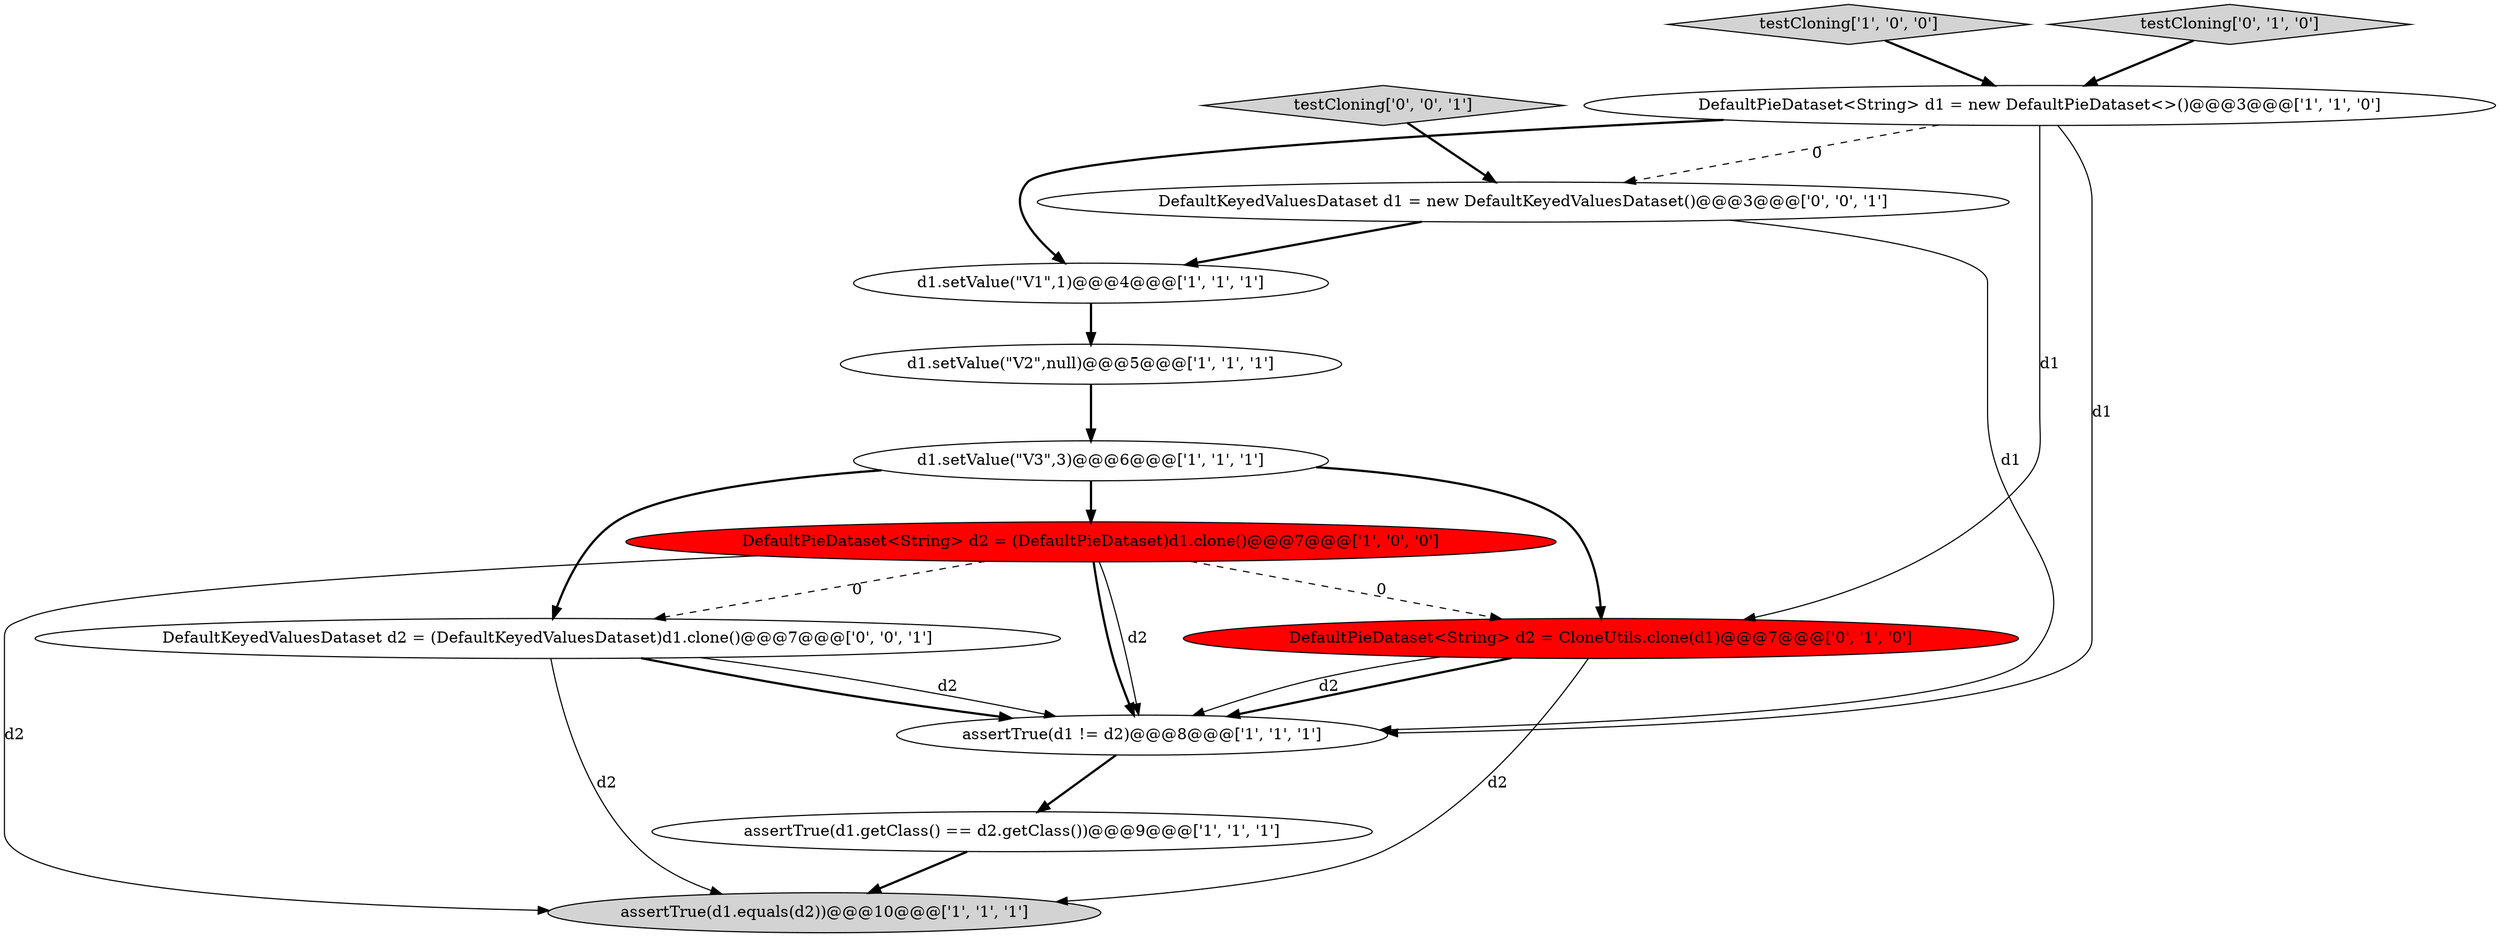 digraph {
11 [style = filled, label = "DefaultKeyedValuesDataset d2 = (DefaultKeyedValuesDataset)d1.clone()@@@7@@@['0', '0', '1']", fillcolor = white, shape = ellipse image = "AAA0AAABBB3BBB"];
3 [style = filled, label = "d1.setValue(\"V1\",1)@@@4@@@['1', '1', '1']", fillcolor = white, shape = ellipse image = "AAA0AAABBB1BBB"];
1 [style = filled, label = "assertTrue(d1.equals(d2))@@@10@@@['1', '1', '1']", fillcolor = lightgray, shape = ellipse image = "AAA0AAABBB1BBB"];
7 [style = filled, label = "DefaultPieDataset<String> d2 = (DefaultPieDataset)d1.clone()@@@7@@@['1', '0', '0']", fillcolor = red, shape = ellipse image = "AAA1AAABBB1BBB"];
5 [style = filled, label = "testCloning['1', '0', '0']", fillcolor = lightgray, shape = diamond image = "AAA0AAABBB1BBB"];
12 [style = filled, label = "testCloning['0', '0', '1']", fillcolor = lightgray, shape = diamond image = "AAA0AAABBB3BBB"];
9 [style = filled, label = "testCloning['0', '1', '0']", fillcolor = lightgray, shape = diamond image = "AAA0AAABBB2BBB"];
10 [style = filled, label = "DefaultPieDataset<String> d2 = CloneUtils.clone(d1)@@@7@@@['0', '1', '0']", fillcolor = red, shape = ellipse image = "AAA1AAABBB2BBB"];
13 [style = filled, label = "DefaultKeyedValuesDataset d1 = new DefaultKeyedValuesDataset()@@@3@@@['0', '0', '1']", fillcolor = white, shape = ellipse image = "AAA0AAABBB3BBB"];
6 [style = filled, label = "DefaultPieDataset<String> d1 = new DefaultPieDataset<>()@@@3@@@['1', '1', '0']", fillcolor = white, shape = ellipse image = "AAA0AAABBB1BBB"];
0 [style = filled, label = "d1.setValue(\"V3\",3)@@@6@@@['1', '1', '1']", fillcolor = white, shape = ellipse image = "AAA0AAABBB1BBB"];
4 [style = filled, label = "d1.setValue(\"V2\",null)@@@5@@@['1', '1', '1']", fillcolor = white, shape = ellipse image = "AAA0AAABBB1BBB"];
8 [style = filled, label = "assertTrue(d1 != d2)@@@8@@@['1', '1', '1']", fillcolor = white, shape = ellipse image = "AAA0AAABBB1BBB"];
2 [style = filled, label = "assertTrue(d1.getClass() == d2.getClass())@@@9@@@['1', '1', '1']", fillcolor = white, shape = ellipse image = "AAA0AAABBB1BBB"];
6->3 [style = bold, label=""];
13->8 [style = solid, label="d1"];
11->8 [style = solid, label="d2"];
2->1 [style = bold, label=""];
7->11 [style = dashed, label="0"];
0->11 [style = bold, label=""];
7->8 [style = solid, label="d2"];
7->8 [style = bold, label=""];
3->4 [style = bold, label=""];
7->1 [style = solid, label="d2"];
9->6 [style = bold, label=""];
4->0 [style = bold, label=""];
0->7 [style = bold, label=""];
11->1 [style = solid, label="d2"];
12->13 [style = bold, label=""];
0->10 [style = bold, label=""];
6->13 [style = dashed, label="0"];
5->6 [style = bold, label=""];
10->8 [style = bold, label=""];
8->2 [style = bold, label=""];
13->3 [style = bold, label=""];
10->1 [style = solid, label="d2"];
10->8 [style = solid, label="d2"];
11->8 [style = bold, label=""];
7->10 [style = dashed, label="0"];
6->8 [style = solid, label="d1"];
6->10 [style = solid, label="d1"];
}
